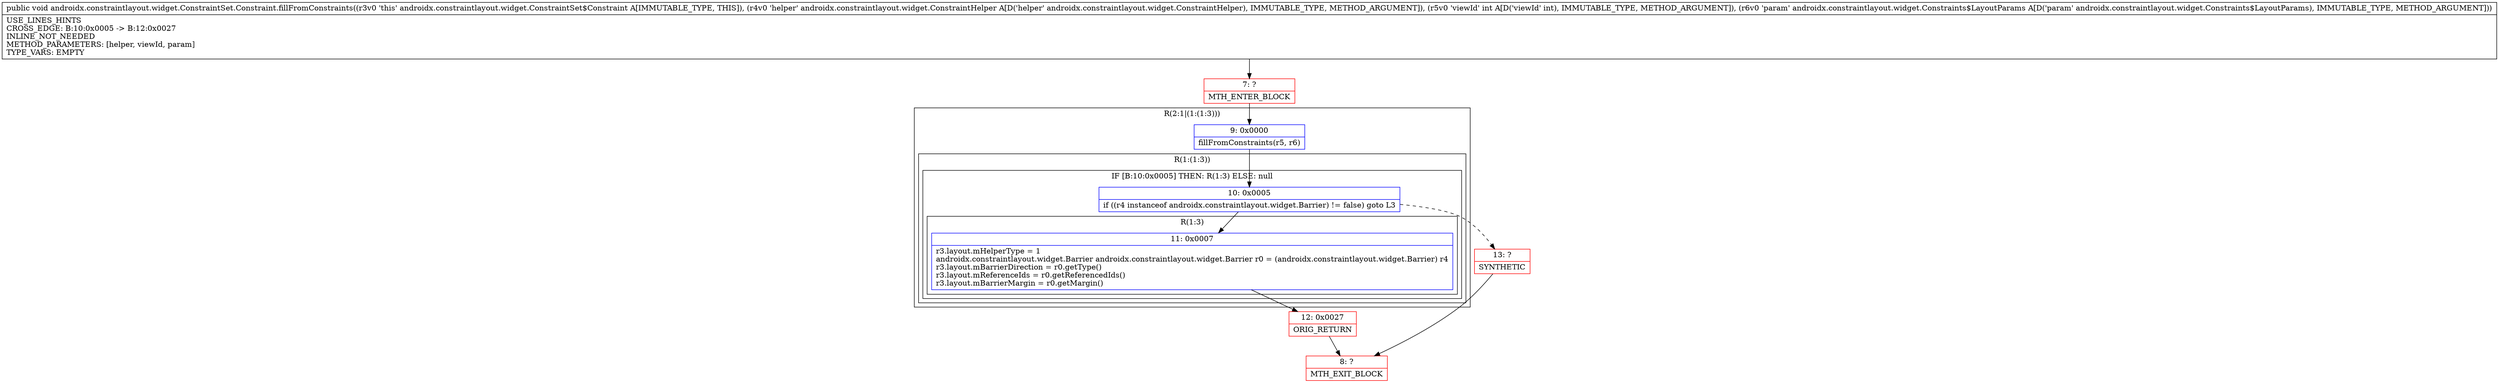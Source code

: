digraph "CFG forandroidx.constraintlayout.widget.ConstraintSet.Constraint.fillFromConstraints(Landroidx\/constraintlayout\/widget\/ConstraintHelper;ILandroidx\/constraintlayout\/widget\/Constraints$LayoutParams;)V" {
subgraph cluster_Region_1853646109 {
label = "R(2:1|(1:(1:3)))";
node [shape=record,color=blue];
Node_9 [shape=record,label="{9\:\ 0x0000|fillFromConstraints(r5, r6)\l}"];
subgraph cluster_Region_1443971715 {
label = "R(1:(1:3))";
node [shape=record,color=blue];
subgraph cluster_IfRegion_745249039 {
label = "IF [B:10:0x0005] THEN: R(1:3) ELSE: null";
node [shape=record,color=blue];
Node_10 [shape=record,label="{10\:\ 0x0005|if ((r4 instanceof androidx.constraintlayout.widget.Barrier) != false) goto L3\l}"];
subgraph cluster_Region_929483199 {
label = "R(1:3)";
node [shape=record,color=blue];
Node_11 [shape=record,label="{11\:\ 0x0007|r3.layout.mHelperType = 1\landroidx.constraintlayout.widget.Barrier androidx.constraintlayout.widget.Barrier r0 = (androidx.constraintlayout.widget.Barrier) r4\lr3.layout.mBarrierDirection = r0.getType()\lr3.layout.mReferenceIds = r0.getReferencedIds()\lr3.layout.mBarrierMargin = r0.getMargin()\l}"];
}
}
}
}
Node_7 [shape=record,color=red,label="{7\:\ ?|MTH_ENTER_BLOCK\l}"];
Node_12 [shape=record,color=red,label="{12\:\ 0x0027|ORIG_RETURN\l}"];
Node_8 [shape=record,color=red,label="{8\:\ ?|MTH_EXIT_BLOCK\l}"];
Node_13 [shape=record,color=red,label="{13\:\ ?|SYNTHETIC\l}"];
MethodNode[shape=record,label="{public void androidx.constraintlayout.widget.ConstraintSet.Constraint.fillFromConstraints((r3v0 'this' androidx.constraintlayout.widget.ConstraintSet$Constraint A[IMMUTABLE_TYPE, THIS]), (r4v0 'helper' androidx.constraintlayout.widget.ConstraintHelper A[D('helper' androidx.constraintlayout.widget.ConstraintHelper), IMMUTABLE_TYPE, METHOD_ARGUMENT]), (r5v0 'viewId' int A[D('viewId' int), IMMUTABLE_TYPE, METHOD_ARGUMENT]), (r6v0 'param' androidx.constraintlayout.widget.Constraints$LayoutParams A[D('param' androidx.constraintlayout.widget.Constraints$LayoutParams), IMMUTABLE_TYPE, METHOD_ARGUMENT]))  | USE_LINES_HINTS\lCROSS_EDGE: B:10:0x0005 \-\> B:12:0x0027\lINLINE_NOT_NEEDED\lMETHOD_PARAMETERS: [helper, viewId, param]\lTYPE_VARS: EMPTY\l}"];
MethodNode -> Node_7;Node_9 -> Node_10;
Node_10 -> Node_11;
Node_10 -> Node_13[style=dashed];
Node_11 -> Node_12;
Node_7 -> Node_9;
Node_12 -> Node_8;
Node_13 -> Node_8;
}

